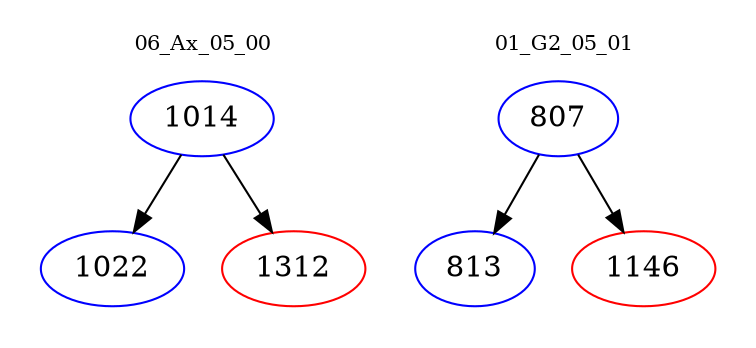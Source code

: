 digraph{
subgraph cluster_0 {
color = white
label = "06_Ax_05_00";
fontsize=10;
T0_1014 [label="1014", color="blue"]
T0_1014 -> T0_1022 [color="black"]
T0_1022 [label="1022", color="blue"]
T0_1014 -> T0_1312 [color="black"]
T0_1312 [label="1312", color="red"]
}
subgraph cluster_1 {
color = white
label = "01_G2_05_01";
fontsize=10;
T1_807 [label="807", color="blue"]
T1_807 -> T1_813 [color="black"]
T1_813 [label="813", color="blue"]
T1_807 -> T1_1146 [color="black"]
T1_1146 [label="1146", color="red"]
}
}

